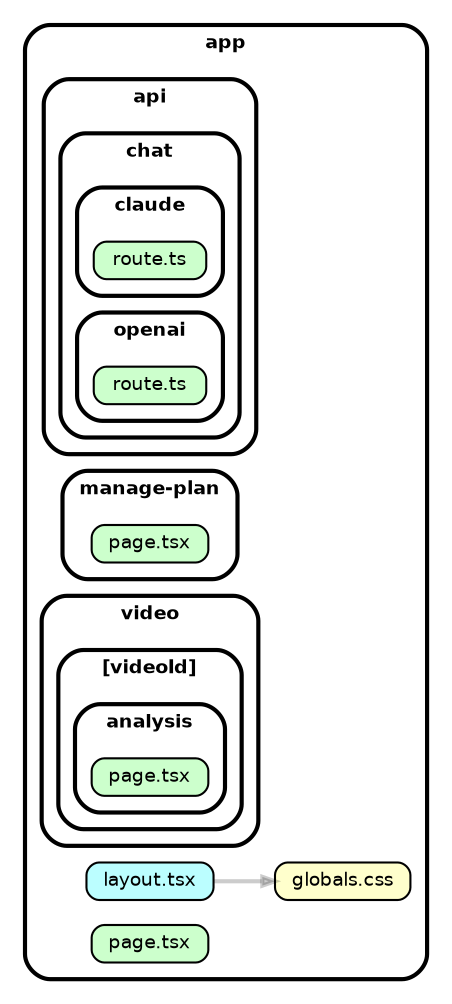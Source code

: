 strict digraph "dependency-cruiser output"{
    rankdir="LR" splines="true" overlap="false" nodesep="0.16" ranksep="0.18" fontname="Helvetica-bold" fontsize="9" style="rounded,bold,filled" fillcolor="#ffffff" compound="true"
    node [shape="box" style="rounded, filled" height="0.2" color="black" fillcolor="#ffffcc" fontcolor="black" fontname="Helvetica" fontsize="9"]
    edge [arrowhead="normal" arrowsize="0.6" penwidth="2.0" color="#00000033" fontname="Helvetica" fontsize="9"]

    subgraph "cluster_app" {label="app" subgraph "cluster_app/api" {label="api" subgraph "cluster_app/api/chat" {label="chat" subgraph "cluster_app/api/chat/claude" {label="claude" "app/api/chat/claude/route.ts" [label=<route.ts> tooltip="route.ts" URL="app/api/chat/claude/route.ts" fillcolor="#ccffcc"] } } } }
    subgraph "cluster_app" {label="app" subgraph "cluster_app/api" {label="api" subgraph "cluster_app/api/chat" {label="chat" subgraph "cluster_app/api/chat/openai" {label="openai" "app/api/chat/openai/route.ts" [label=<route.ts> tooltip="route.ts" URL="app/api/chat/openai/route.ts" fillcolor="#ccffcc"] } } } }
    subgraph "cluster_app" {label="app" "app/globals.css" [label=<globals.css> tooltip="globals.css" URL="app/globals.css" ] }
    subgraph "cluster_app" {label="app" "app/layout.tsx" [label=<layout.tsx> tooltip="layout.tsx" URL="app/layout.tsx" fillcolor="#bbfeff"] }
    "app/layout.tsx" -> "app/globals.css"
    subgraph "cluster_app" {label="app" subgraph "cluster_app/manage-plan" {label="manage-plan" "app/manage-plan/page.tsx" [label=<page.tsx> tooltip="page.tsx" URL="app/manage-plan/page.tsx" fillcolor="#ccffcc"] } }
    subgraph "cluster_app" {label="app" "app/page.tsx" [label=<page.tsx> tooltip="page.tsx" URL="app/page.tsx" fillcolor="#ccffcc"] }
    subgraph "cluster_app" {label="app" subgraph "cluster_app/video" {label="video" subgraph "cluster_app/video/[videoId]" {label="[videoId]" subgraph "cluster_app/video/[videoId]/analysis" {label="analysis" "app/video/[videoId]/analysis/page.tsx" [label=<page.tsx> tooltip="page.tsx" URL="app/video/[videoId]/analysis/page.tsx" fillcolor="#ccffcc"] } } } }
}
